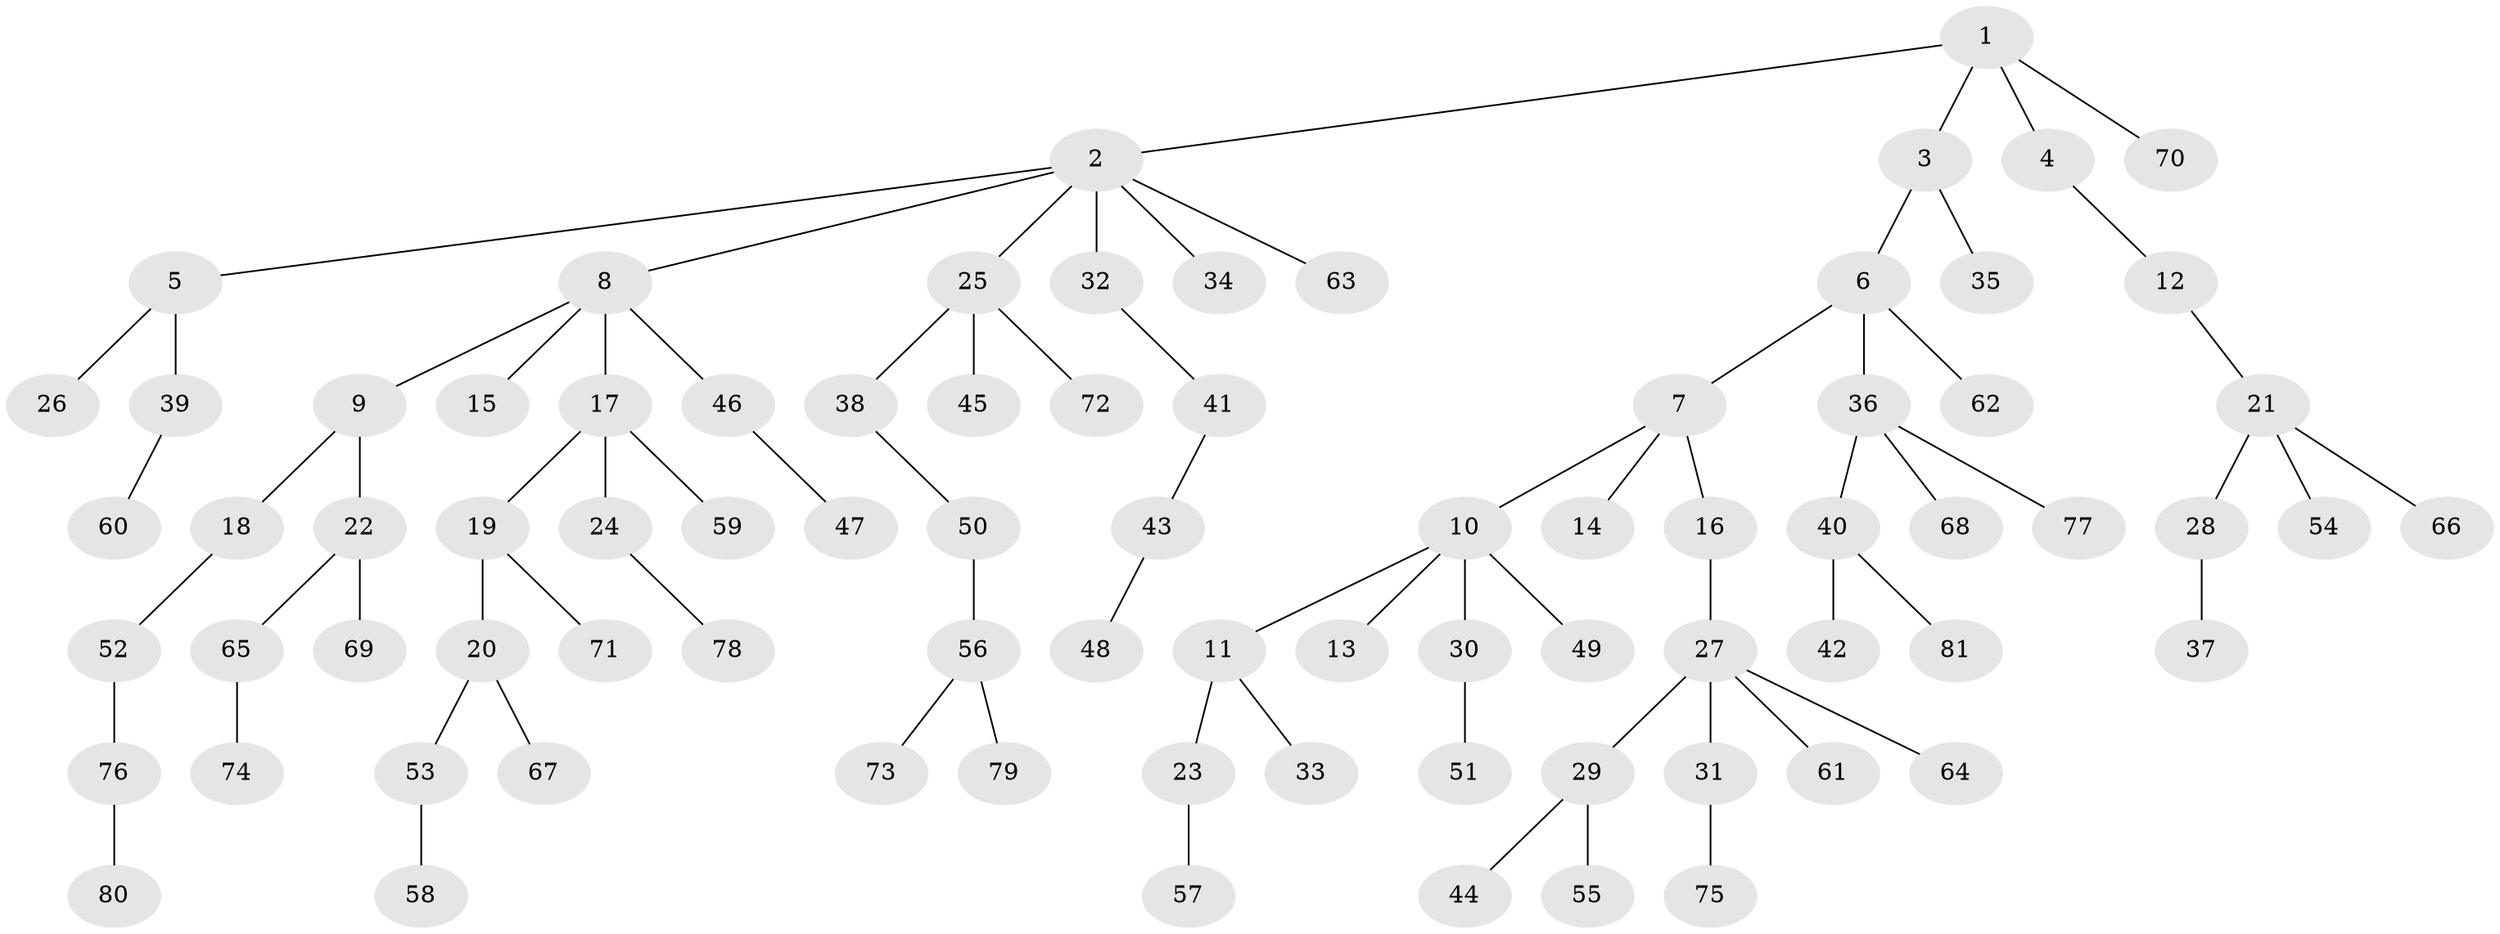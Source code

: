 // Generated by graph-tools (version 1.1) at 2025/36/03/09/25 02:36:46]
// undirected, 81 vertices, 80 edges
graph export_dot {
graph [start="1"]
  node [color=gray90,style=filled];
  1;
  2;
  3;
  4;
  5;
  6;
  7;
  8;
  9;
  10;
  11;
  12;
  13;
  14;
  15;
  16;
  17;
  18;
  19;
  20;
  21;
  22;
  23;
  24;
  25;
  26;
  27;
  28;
  29;
  30;
  31;
  32;
  33;
  34;
  35;
  36;
  37;
  38;
  39;
  40;
  41;
  42;
  43;
  44;
  45;
  46;
  47;
  48;
  49;
  50;
  51;
  52;
  53;
  54;
  55;
  56;
  57;
  58;
  59;
  60;
  61;
  62;
  63;
  64;
  65;
  66;
  67;
  68;
  69;
  70;
  71;
  72;
  73;
  74;
  75;
  76;
  77;
  78;
  79;
  80;
  81;
  1 -- 2;
  1 -- 3;
  1 -- 4;
  1 -- 70;
  2 -- 5;
  2 -- 8;
  2 -- 25;
  2 -- 32;
  2 -- 34;
  2 -- 63;
  3 -- 6;
  3 -- 35;
  4 -- 12;
  5 -- 26;
  5 -- 39;
  6 -- 7;
  6 -- 36;
  6 -- 62;
  7 -- 10;
  7 -- 14;
  7 -- 16;
  8 -- 9;
  8 -- 15;
  8 -- 17;
  8 -- 46;
  9 -- 18;
  9 -- 22;
  10 -- 11;
  10 -- 13;
  10 -- 30;
  10 -- 49;
  11 -- 23;
  11 -- 33;
  12 -- 21;
  16 -- 27;
  17 -- 19;
  17 -- 24;
  17 -- 59;
  18 -- 52;
  19 -- 20;
  19 -- 71;
  20 -- 53;
  20 -- 67;
  21 -- 28;
  21 -- 54;
  21 -- 66;
  22 -- 65;
  22 -- 69;
  23 -- 57;
  24 -- 78;
  25 -- 38;
  25 -- 45;
  25 -- 72;
  27 -- 29;
  27 -- 31;
  27 -- 61;
  27 -- 64;
  28 -- 37;
  29 -- 44;
  29 -- 55;
  30 -- 51;
  31 -- 75;
  32 -- 41;
  36 -- 40;
  36 -- 68;
  36 -- 77;
  38 -- 50;
  39 -- 60;
  40 -- 42;
  40 -- 81;
  41 -- 43;
  43 -- 48;
  46 -- 47;
  50 -- 56;
  52 -- 76;
  53 -- 58;
  56 -- 73;
  56 -- 79;
  65 -- 74;
  76 -- 80;
}
